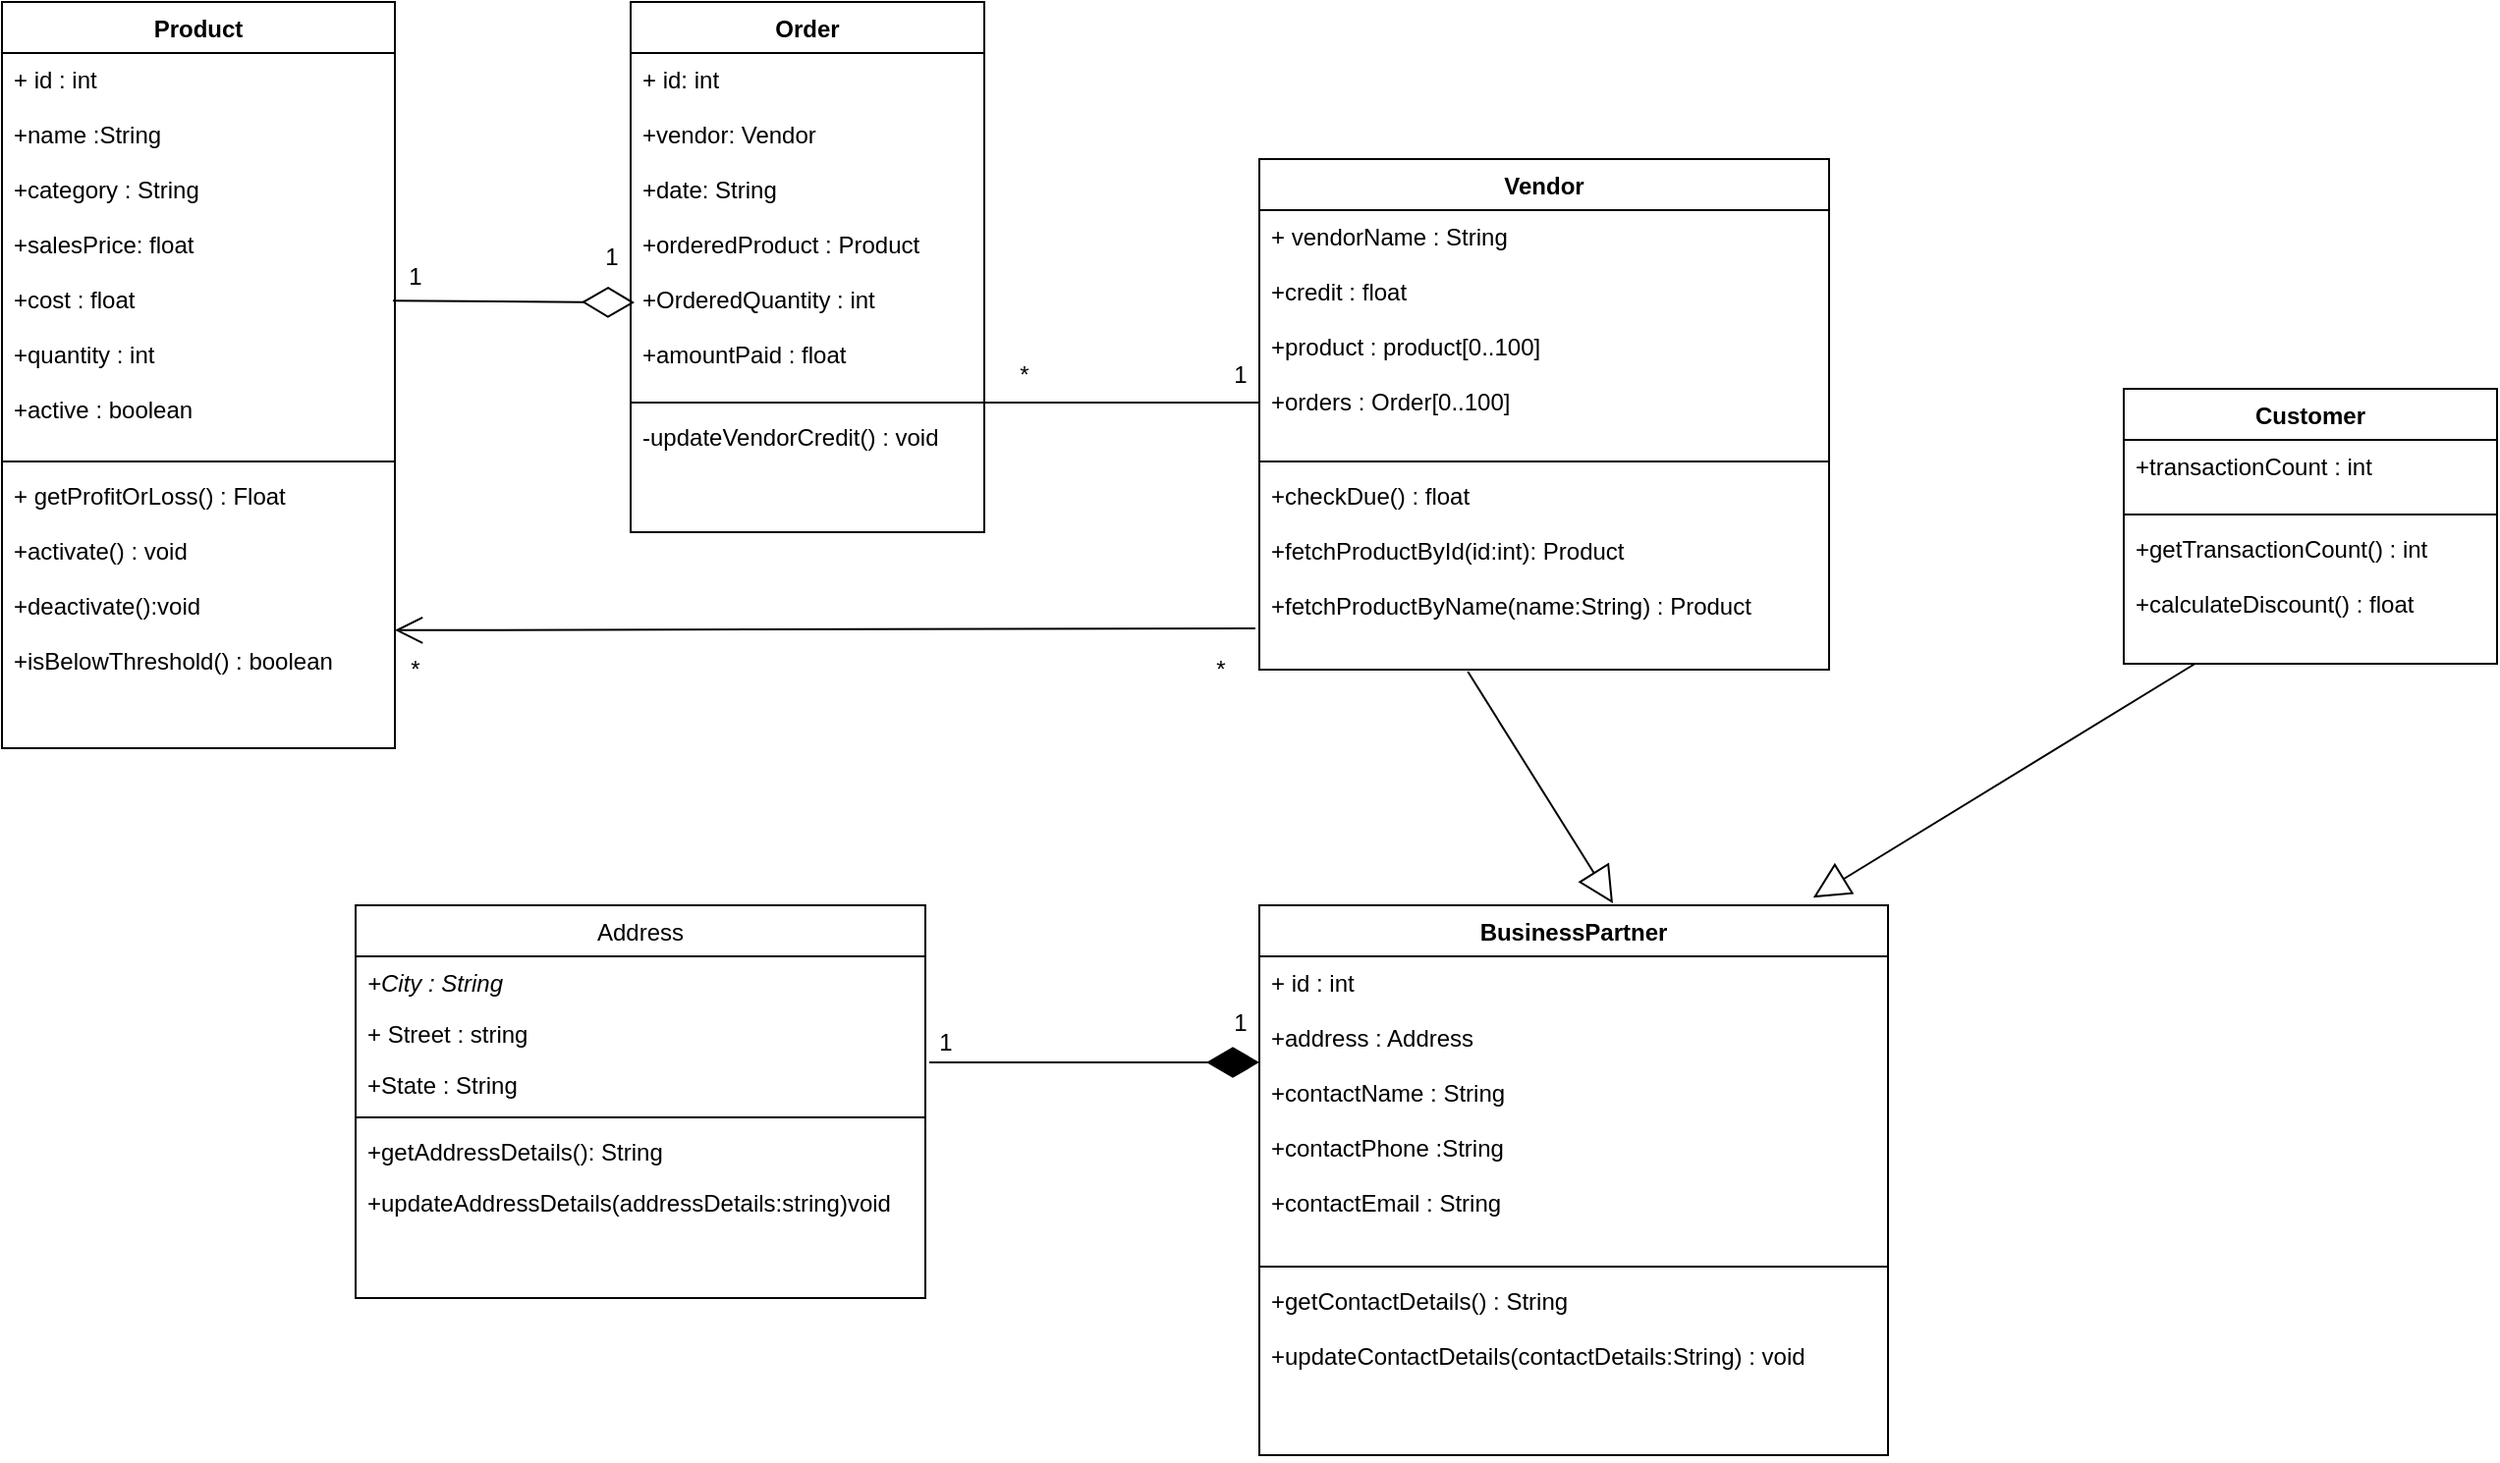 <mxfile version="14.6.6" type="device"><diagram id="C5RBs43oDa-KdzZeNtuy" name="Page-1"><mxGraphModel dx="1658" dy="1591" grid="1" gridSize="10" guides="1" tooltips="1" connect="1" arrows="1" fold="1" page="1" pageScale="1" pageWidth="827" pageHeight="1169" math="0" shadow="0"><root><mxCell id="WIyWlLk6GJQsqaUBKTNV-0"/><mxCell id="WIyWlLk6GJQsqaUBKTNV-1" parent="WIyWlLk6GJQsqaUBKTNV-0"/><mxCell id="zkfFHV4jXpPFQw0GAbJ--17" value="Address" style="swimlane;fontStyle=0;align=center;verticalAlign=top;childLayout=stackLayout;horizontal=1;startSize=26;horizontalStack=0;resizeParent=1;resizeLast=0;collapsible=1;marginBottom=0;rounded=0;shadow=0;strokeWidth=1;" parent="WIyWlLk6GJQsqaUBKTNV-1" vertex="1"><mxGeometry x="-580" y="-20" width="290" height="200" as="geometry"><mxRectangle x="550" y="140" width="160" height="26" as="alternateBounds"/></mxGeometry></mxCell><mxCell id="zkfFHV4jXpPFQw0GAbJ--19" value="+City : String" style="text;align=left;verticalAlign=top;spacingLeft=4;spacingRight=4;overflow=hidden;rotatable=0;points=[[0,0.5],[1,0.5]];portConstraint=eastwest;rounded=0;shadow=0;html=0;fontStyle=2" parent="zkfFHV4jXpPFQw0GAbJ--17" vertex="1"><mxGeometry y="26" width="290" height="26" as="geometry"/></mxCell><mxCell id="zkfFHV4jXpPFQw0GAbJ--18" value="+ Street : string" style="text;align=left;verticalAlign=top;spacingLeft=4;spacingRight=4;overflow=hidden;rotatable=0;points=[[0,0.5],[1,0.5]];portConstraint=eastwest;" parent="zkfFHV4jXpPFQw0GAbJ--17" vertex="1"><mxGeometry y="52" width="290" height="26" as="geometry"/></mxCell><mxCell id="zkfFHV4jXpPFQw0GAbJ--20" value="+State : String" style="text;align=left;verticalAlign=top;spacingLeft=4;spacingRight=4;overflow=hidden;rotatable=0;points=[[0,0.5],[1,0.5]];portConstraint=eastwest;rounded=0;shadow=0;html=0;" parent="zkfFHV4jXpPFQw0GAbJ--17" vertex="1"><mxGeometry y="78" width="290" height="26" as="geometry"/></mxCell><mxCell id="zkfFHV4jXpPFQw0GAbJ--23" value="" style="line;html=1;strokeWidth=1;align=left;verticalAlign=middle;spacingTop=-1;spacingLeft=3;spacingRight=3;rotatable=0;labelPosition=right;points=[];portConstraint=eastwest;" parent="zkfFHV4jXpPFQw0GAbJ--17" vertex="1"><mxGeometry y="104" width="290" height="8" as="geometry"/></mxCell><mxCell id="zkfFHV4jXpPFQw0GAbJ--24" value="+getAddressDetails(): String" style="text;align=left;verticalAlign=top;spacingLeft=4;spacingRight=4;overflow=hidden;rotatable=0;points=[[0,0.5],[1,0.5]];portConstraint=eastwest;" parent="zkfFHV4jXpPFQw0GAbJ--17" vertex="1"><mxGeometry y="112" width="290" height="26" as="geometry"/></mxCell><mxCell id="zkfFHV4jXpPFQw0GAbJ--25" value="+updateAddressDetails(addressDetails:string)void&#xA;" style="text;align=left;verticalAlign=top;spacingLeft=4;spacingRight=4;overflow=hidden;rotatable=0;points=[[0,0.5],[1,0.5]];portConstraint=eastwest;" parent="zkfFHV4jXpPFQw0GAbJ--17" vertex="1"><mxGeometry y="138" width="290" height="26" as="geometry"/></mxCell><mxCell id="P5YZlNhipZpua4640kJ8-11" value="Vendor" style="swimlane;fontStyle=1;align=center;verticalAlign=top;childLayout=stackLayout;horizontal=1;startSize=26;horizontalStack=0;resizeParent=1;resizeParentMax=0;resizeLast=0;collapsible=1;marginBottom=0;fontColor=none;" vertex="1" parent="WIyWlLk6GJQsqaUBKTNV-1"><mxGeometry x="-120" y="-400" width="290" height="260" as="geometry"/></mxCell><mxCell id="P5YZlNhipZpua4640kJ8-12" value="+ vendorName : String&#xA;&#xA;+credit : float&#xA;&#xA;+product : product[0..100]&#xA;&#xA;+orders : Order[0..100]&#xA;&#xA;" style="text;strokeColor=none;fillColor=none;align=left;verticalAlign=top;spacingLeft=4;spacingRight=4;overflow=hidden;rotatable=0;points=[[0,0.5],[1,0.5]];portConstraint=eastwest;" vertex="1" parent="P5YZlNhipZpua4640kJ8-11"><mxGeometry y="26" width="290" height="124" as="geometry"/></mxCell><mxCell id="P5YZlNhipZpua4640kJ8-13" value="" style="line;strokeWidth=1;fillColor=none;align=left;verticalAlign=middle;spacingTop=-1;spacingLeft=3;spacingRight=3;rotatable=0;labelPosition=right;points=[];portConstraint=eastwest;" vertex="1" parent="P5YZlNhipZpua4640kJ8-11"><mxGeometry y="150" width="290" height="8" as="geometry"/></mxCell><mxCell id="P5YZlNhipZpua4640kJ8-14" value="+checkDue() : float&#xA;&#xA;+fetchProductById(id:int): Product&#xA;&#xA;+fetchProductByName(name:String) : Product" style="text;strokeColor=none;fillColor=none;align=left;verticalAlign=top;spacingLeft=4;spacingRight=4;overflow=hidden;rotatable=0;points=[[0,0.5],[1,0.5]];portConstraint=eastwest;" vertex="1" parent="P5YZlNhipZpua4640kJ8-11"><mxGeometry y="158" width="290" height="102" as="geometry"/></mxCell><mxCell id="P5YZlNhipZpua4640kJ8-15" value="Order" style="swimlane;fontStyle=1;align=center;verticalAlign=top;childLayout=stackLayout;horizontal=1;startSize=26;horizontalStack=0;resizeParent=1;resizeParentMax=0;resizeLast=0;collapsible=1;marginBottom=0;fontColor=none;" vertex="1" parent="WIyWlLk6GJQsqaUBKTNV-1"><mxGeometry x="-440" y="-480" width="180" height="270" as="geometry"/></mxCell><mxCell id="P5YZlNhipZpua4640kJ8-16" value="+ id: int&#xA;&#xA;+vendor: Vendor&#xA;&#xA;+date: String&#xA;&#xA;+orderedProduct : Product&#xA;&#xA;+OrderedQuantity : int&#xA;&#xA;+amountPaid : float&#xA;&#xA;&#xA;" style="text;strokeColor=none;fillColor=none;align=left;verticalAlign=top;spacingLeft=4;spacingRight=4;overflow=hidden;rotatable=0;points=[[0,0.5],[1,0.5]];portConstraint=eastwest;" vertex="1" parent="P5YZlNhipZpua4640kJ8-15"><mxGeometry y="26" width="180" height="174" as="geometry"/></mxCell><mxCell id="P5YZlNhipZpua4640kJ8-17" value="" style="line;strokeWidth=1;fillColor=none;align=left;verticalAlign=middle;spacingTop=-1;spacingLeft=3;spacingRight=3;rotatable=0;labelPosition=right;points=[];portConstraint=eastwest;" vertex="1" parent="P5YZlNhipZpua4640kJ8-15"><mxGeometry y="200" width="180" height="8" as="geometry"/></mxCell><mxCell id="P5YZlNhipZpua4640kJ8-18" value="-updateVendorCredit() : void" style="text;strokeColor=none;fillColor=none;align=left;verticalAlign=top;spacingLeft=4;spacingRight=4;overflow=hidden;rotatable=0;points=[[0,0.5],[1,0.5]];portConstraint=eastwest;" vertex="1" parent="P5YZlNhipZpua4640kJ8-15"><mxGeometry y="208" width="180" height="62" as="geometry"/></mxCell><mxCell id="P5YZlNhipZpua4640kJ8-19" value="Product" style="swimlane;fontStyle=1;align=center;verticalAlign=top;childLayout=stackLayout;horizontal=1;startSize=26;horizontalStack=0;resizeParent=1;resizeParentMax=0;resizeLast=0;collapsible=1;marginBottom=0;fontColor=none;" vertex="1" parent="WIyWlLk6GJQsqaUBKTNV-1"><mxGeometry x="-760" y="-480" width="200" height="380" as="geometry"/></mxCell><mxCell id="P5YZlNhipZpua4640kJ8-20" value="+ id : int&#xA;&#xA;+name :String&#xA;&#xA;+category : String&#xA;&#xA;+salesPrice: float&#xA;&#xA;+cost : float&#xA;&#xA;+quantity : int&#xA;&#xA;+active : boolean&#xA;&#xA;&#xA;" style="text;strokeColor=none;fillColor=none;align=left;verticalAlign=top;spacingLeft=4;spacingRight=4;overflow=hidden;rotatable=0;points=[[0,0.5],[1,0.5]];portConstraint=eastwest;" vertex="1" parent="P5YZlNhipZpua4640kJ8-19"><mxGeometry y="26" width="200" height="204" as="geometry"/></mxCell><mxCell id="P5YZlNhipZpua4640kJ8-21" value="" style="line;strokeWidth=1;fillColor=none;align=left;verticalAlign=middle;spacingTop=-1;spacingLeft=3;spacingRight=3;rotatable=0;labelPosition=right;points=[];portConstraint=eastwest;" vertex="1" parent="P5YZlNhipZpua4640kJ8-19"><mxGeometry y="230" width="200" height="8" as="geometry"/></mxCell><mxCell id="P5YZlNhipZpua4640kJ8-22" value="+ getProfitOrLoss() : Float&#xA;&#xA;+activate() : void&#xA;&#xA;+deactivate():void&#xA;&#xA;+isBelowThreshold() : boolean&#xA;" style="text;strokeColor=none;fillColor=none;align=left;verticalAlign=top;spacingLeft=4;spacingRight=4;overflow=hidden;rotatable=0;points=[[0,0.5],[1,0.5]];portConstraint=eastwest;" vertex="1" parent="P5YZlNhipZpua4640kJ8-19"><mxGeometry y="238" width="200" height="142" as="geometry"/></mxCell><mxCell id="P5YZlNhipZpua4640kJ8-23" value="BusinessPartner" style="swimlane;fontStyle=1;align=center;verticalAlign=top;childLayout=stackLayout;horizontal=1;startSize=26;horizontalStack=0;resizeParent=1;resizeParentMax=0;resizeLast=0;collapsible=1;marginBottom=0;fontColor=none;" vertex="1" parent="WIyWlLk6GJQsqaUBKTNV-1"><mxGeometry x="-120" y="-20" width="320" height="280" as="geometry"/></mxCell><mxCell id="P5YZlNhipZpua4640kJ8-24" value="+ id : int&#xA;&#xA;+address : Address&#xA;&#xA;+contactName : String&#xA;&#xA;+contactPhone :String&#xA;&#xA;+contactEmail : String&#xA;&#xA;&#xA;&#xA;&#xA;" style="text;strokeColor=none;fillColor=none;align=left;verticalAlign=top;spacingLeft=4;spacingRight=4;overflow=hidden;rotatable=0;points=[[0,0.5],[1,0.5]];portConstraint=eastwest;" vertex="1" parent="P5YZlNhipZpua4640kJ8-23"><mxGeometry y="26" width="320" height="154" as="geometry"/></mxCell><mxCell id="P5YZlNhipZpua4640kJ8-25" value="" style="line;strokeWidth=1;fillColor=none;align=left;verticalAlign=middle;spacingTop=-1;spacingLeft=3;spacingRight=3;rotatable=0;labelPosition=right;points=[];portConstraint=eastwest;" vertex="1" parent="P5YZlNhipZpua4640kJ8-23"><mxGeometry y="180" width="320" height="8" as="geometry"/></mxCell><mxCell id="P5YZlNhipZpua4640kJ8-26" value="+getContactDetails() : String&#xA;&#xA;+updateContactDetails(contactDetails:String) : void&#xA;" style="text;strokeColor=none;fillColor=none;align=left;verticalAlign=top;spacingLeft=4;spacingRight=4;overflow=hidden;rotatable=0;points=[[0,0.5],[1,0.5]];portConstraint=eastwest;" vertex="1" parent="P5YZlNhipZpua4640kJ8-23"><mxGeometry y="188" width="320" height="92" as="geometry"/></mxCell><mxCell id="P5YZlNhipZpua4640kJ8-47" value="" style="endArrow=diamondThin;endFill=1;endSize=24;html=1;fontColor=none;strokeColor=#FFFFFF;" edge="1" parent="WIyWlLk6GJQsqaUBKTNV-1"><mxGeometry width="160" relative="1" as="geometry"><mxPoint x="-480" y="-190" as="sourcePoint"/><mxPoint x="-320" y="-190" as="targetPoint"/></mxGeometry></mxCell><mxCell id="P5YZlNhipZpua4640kJ8-61" value="Customer" style="swimlane;fontStyle=1;align=center;verticalAlign=top;childLayout=stackLayout;horizontal=1;startSize=26;horizontalStack=0;resizeParent=1;resizeParentMax=0;resizeLast=0;collapsible=1;marginBottom=0;fontColor=none;" vertex="1" parent="WIyWlLk6GJQsqaUBKTNV-1"><mxGeometry x="320" y="-283" width="190" height="140" as="geometry"/></mxCell><mxCell id="P5YZlNhipZpua4640kJ8-62" value="+transactionCount : int&#xA;&#xA;&#xA;" style="text;strokeColor=none;fillColor=none;align=left;verticalAlign=top;spacingLeft=4;spacingRight=4;overflow=hidden;rotatable=0;points=[[0,0.5],[1,0.5]];portConstraint=eastwest;" vertex="1" parent="P5YZlNhipZpua4640kJ8-61"><mxGeometry y="26" width="190" height="34" as="geometry"/></mxCell><mxCell id="P5YZlNhipZpua4640kJ8-63" value="" style="line;strokeWidth=1;fillColor=none;align=left;verticalAlign=middle;spacingTop=-1;spacingLeft=3;spacingRight=3;rotatable=0;labelPosition=right;points=[];portConstraint=eastwest;" vertex="1" parent="P5YZlNhipZpua4640kJ8-61"><mxGeometry y="60" width="190" height="8" as="geometry"/></mxCell><mxCell id="P5YZlNhipZpua4640kJ8-64" value="+getTransactionCount() : int&#xA;&#xA;+calculateDiscount() : float&#xA;" style="text;strokeColor=none;fillColor=none;align=left;verticalAlign=top;spacingLeft=4;spacingRight=4;overflow=hidden;rotatable=0;points=[[0,0.5],[1,0.5]];portConstraint=eastwest;" vertex="1" parent="P5YZlNhipZpua4640kJ8-61"><mxGeometry y="68" width="190" height="72" as="geometry"/></mxCell><mxCell id="P5YZlNhipZpua4640kJ8-65" value="" style="endArrow=diamondThin;endFill=1;endSize=24;html=1;fontColor=none;strokeColor=#000000;exitX=1.007;exitY=0.077;exitDx=0;exitDy=0;exitPerimeter=0;" edge="1" parent="WIyWlLk6GJQsqaUBKTNV-1" source="zkfFHV4jXpPFQw0GAbJ--20"><mxGeometry width="160" relative="1" as="geometry"><mxPoint x="-280" y="60" as="sourcePoint"/><mxPoint x="-120" y="60" as="targetPoint"/></mxGeometry></mxCell><mxCell id="P5YZlNhipZpua4640kJ8-66" value="1" style="text;html=1;align=center;verticalAlign=middle;resizable=0;points=[];autosize=1;strokeColor=none;fontColor=none;" vertex="1" parent="WIyWlLk6GJQsqaUBKTNV-1"><mxGeometry x="-290" y="40" width="20" height="20" as="geometry"/></mxCell><mxCell id="P5YZlNhipZpua4640kJ8-67" value="1" style="text;html=1;align=center;verticalAlign=middle;resizable=0;points=[];autosize=1;strokeColor=none;fontColor=none;" vertex="1" parent="WIyWlLk6GJQsqaUBKTNV-1"><mxGeometry x="-140" y="30" width="20" height="20" as="geometry"/></mxCell><mxCell id="P5YZlNhipZpua4640kJ8-68" value="" style="endArrow=block;endSize=16;endFill=0;html=1;fontColor=none;strokeColor=#000000;exitX=0.366;exitY=1.01;exitDx=0;exitDy=0;exitPerimeter=0;" edge="1" parent="WIyWlLk6GJQsqaUBKTNV-1" source="P5YZlNhipZpua4640kJ8-14"><mxGeometry width="160" relative="1" as="geometry"><mxPoint x="-10" y="-130" as="sourcePoint"/><mxPoint x="60" y="-21" as="targetPoint"/></mxGeometry></mxCell><mxCell id="P5YZlNhipZpua4640kJ8-69" value="" style="endArrow=block;endSize=16;endFill=0;html=1;fontColor=none;strokeColor=#000000;entryX=0.881;entryY=-0.014;entryDx=0;entryDy=0;entryPerimeter=0;" edge="1" parent="WIyWlLk6GJQsqaUBKTNV-1" source="P5YZlNhipZpua4640kJ8-64" target="P5YZlNhipZpua4640kJ8-23"><mxGeometry width="160" relative="1" as="geometry"><mxPoint x="10" y="-30" as="sourcePoint"/><mxPoint x="170" y="-30" as="targetPoint"/></mxGeometry></mxCell><mxCell id="P5YZlNhipZpua4640kJ8-70" value="" style="endArrow=diamondThin;endFill=0;endSize=24;html=1;fontColor=none;strokeColor=#000000;entryX=0.011;entryY=0.73;entryDx=0;entryDy=0;entryPerimeter=0;exitX=0.995;exitY=0.618;exitDx=0;exitDy=0;exitPerimeter=0;" edge="1" parent="WIyWlLk6GJQsqaUBKTNV-1" source="P5YZlNhipZpua4640kJ8-20" target="P5YZlNhipZpua4640kJ8-16"><mxGeometry width="160" relative="1" as="geometry"><mxPoint x="-400" y="-280" as="sourcePoint"/><mxPoint x="-240" y="-280" as="targetPoint"/></mxGeometry></mxCell><mxCell id="P5YZlNhipZpua4640kJ8-71" value="1" style="text;html=1;align=center;verticalAlign=middle;resizable=0;points=[];autosize=1;strokeColor=none;fontColor=none;" vertex="1" parent="WIyWlLk6GJQsqaUBKTNV-1"><mxGeometry x="-460" y="-360" width="20" height="20" as="geometry"/></mxCell><mxCell id="P5YZlNhipZpua4640kJ8-72" value="1" style="text;html=1;align=center;verticalAlign=middle;resizable=0;points=[];autosize=1;strokeColor=none;fontColor=none;" vertex="1" parent="WIyWlLk6GJQsqaUBKTNV-1"><mxGeometry x="-560" y="-350" width="20" height="20" as="geometry"/></mxCell><mxCell id="P5YZlNhipZpua4640kJ8-73" value="" style="line;strokeWidth=1;fillColor=none;align=left;verticalAlign=middle;spacingTop=-1;spacingLeft=3;spacingRight=3;rotatable=0;labelPosition=right;points=[];portConstraint=eastwest;fontColor=none;" vertex="1" parent="WIyWlLk6GJQsqaUBKTNV-1"><mxGeometry x="-260" y="-280" width="140" height="8" as="geometry"/></mxCell><mxCell id="P5YZlNhipZpua4640kJ8-74" value="*" style="text;html=1;align=center;verticalAlign=middle;resizable=0;points=[];autosize=1;strokeColor=none;fontColor=none;" vertex="1" parent="WIyWlLk6GJQsqaUBKTNV-1"><mxGeometry x="-250" y="-300" width="20" height="20" as="geometry"/></mxCell><mxCell id="P5YZlNhipZpua4640kJ8-75" value="1" style="text;html=1;align=center;verticalAlign=middle;resizable=0;points=[];autosize=1;strokeColor=none;fontColor=none;" vertex="1" parent="WIyWlLk6GJQsqaUBKTNV-1"><mxGeometry x="-140" y="-300" width="20" height="20" as="geometry"/></mxCell><mxCell id="P5YZlNhipZpua4640kJ8-76" value="" style="endArrow=open;endFill=1;endSize=12;html=1;fontColor=none;strokeColor=#000000;entryX=1;entryY=0.577;entryDx=0;entryDy=0;entryPerimeter=0;exitX=-0.007;exitY=0.794;exitDx=0;exitDy=0;exitPerimeter=0;" edge="1" parent="WIyWlLk6GJQsqaUBKTNV-1" source="P5YZlNhipZpua4640kJ8-14" target="P5YZlNhipZpua4640kJ8-22"><mxGeometry width="160" relative="1" as="geometry"><mxPoint x="-400" y="-280" as="sourcePoint"/><mxPoint x="-240" y="-280" as="targetPoint"/></mxGeometry></mxCell><mxCell id="P5YZlNhipZpua4640kJ8-77" value="*" style="text;html=1;align=center;verticalAlign=middle;resizable=0;points=[];autosize=1;strokeColor=none;fontColor=none;" vertex="1" parent="WIyWlLk6GJQsqaUBKTNV-1"><mxGeometry x="-560" y="-150" width="20" height="20" as="geometry"/></mxCell><mxCell id="P5YZlNhipZpua4640kJ8-78" value="*" style="text;html=1;align=center;verticalAlign=middle;resizable=0;points=[];autosize=1;strokeColor=none;fontColor=none;" vertex="1" parent="WIyWlLk6GJQsqaUBKTNV-1"><mxGeometry x="-150" y="-150" width="20" height="20" as="geometry"/></mxCell></root></mxGraphModel></diagram></mxfile>